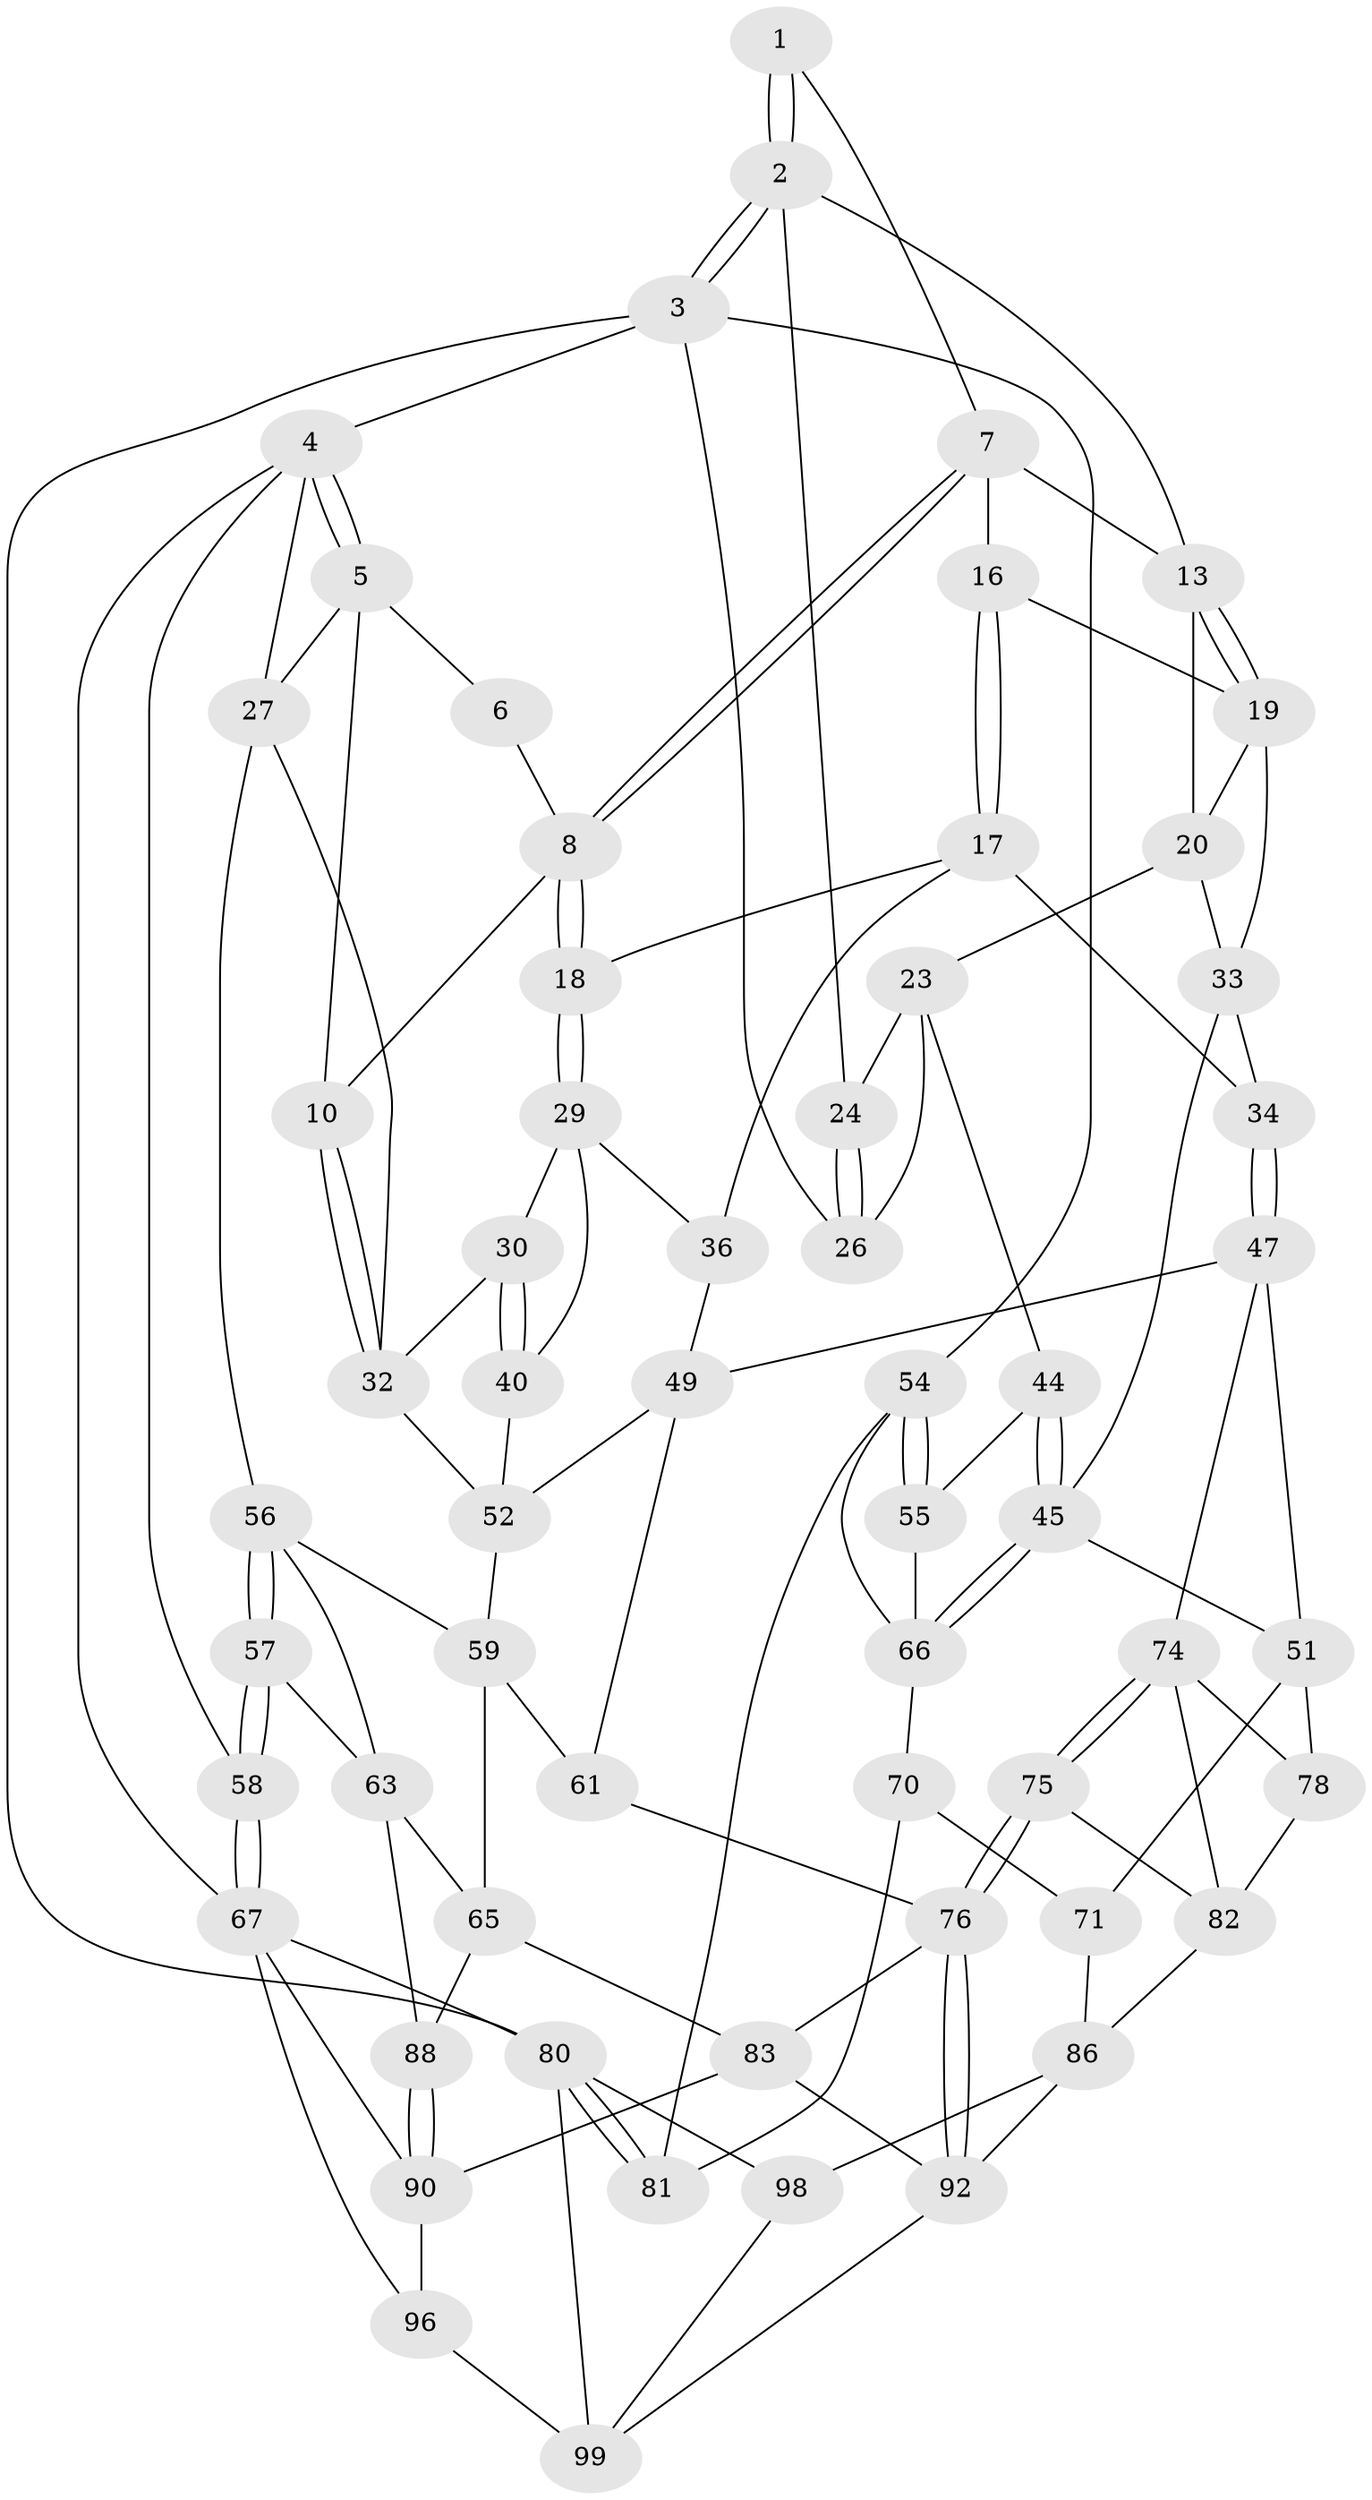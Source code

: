 // original degree distribution, {3: 0.02, 5: 0.6, 6: 0.18, 4: 0.2}
// Generated by graph-tools (version 1.1) at 2025/11/02/27/25 16:11:51]
// undirected, 60 vertices, 132 edges
graph export_dot {
graph [start="1"]
  node [color=gray90,style=filled];
  1 [pos="+0.370995128953413+0"];
  2 [pos="+0.8375410738861406+0",super="+15"];
  3 [pos="+1+0",super="+25"];
  4 [pos="+0+0",super="+28"];
  5 [pos="+0.009487053083014977+0",super="+11"];
  6 [pos="+0.19413667192790438+0"];
  7 [pos="+0.3961237552141679+0",super="+12"];
  8 [pos="+0.2790994507330794+0.11420601501376881",super="+9"];
  10 [pos="+0.1628501007995602+0.13420312624159164"];
  13 [pos="+0.48915586591364957+0.03672056725625139",super="+14"];
  16 [pos="+0.3796738300628683+0.11200520306933769"];
  17 [pos="+0.3786955869346195+0.114489351226679",super="+35"];
  18 [pos="+0.28034982295505595+0.11535426341467826"];
  19 [pos="+0.49652153253484616+0.09141804032037139",super="+21"];
  20 [pos="+0.57351072518506+0.09525136811712188",super="+22"];
  23 [pos="+0.7768967681589721+0.06179787145016743",super="+43"];
  24 [pos="+0.7890374774825534+0"];
  26 [pos="+1+0.161814213889997"];
  27 [pos="+0.026738987324204294+0.13833162690052542",super="+39"];
  29 [pos="+0.28063024763016636+0.16487894300745506",super="+37"];
  30 [pos="+0.24811851149953087+0.1864732373066681",super="+31"];
  32 [pos="+0.1612744989754458+0.18055879063878244",super="+38"];
  33 [pos="+0.5202438821731731+0.16124859059351407",super="+42"];
  34 [pos="+0.4543005971258678+0.18617566216192163"];
  36 [pos="+0.3683933301183799+0.21280599146084941"];
  40 [pos="+0.277253699138531+0.24993200257536255",super="+41"];
  44 [pos="+0.8956076300828731+0.29059228129174947"];
  45 [pos="+0.8177829125578053+0.3403626196219215",super="+46"];
  47 [pos="+0.4763290439850702+0.39552226515850675",super="+48"];
  49 [pos="+0.40032736968764193+0.3971816684774748",super="+50"];
  51 [pos="+0.6538783708137453+0.33666920106210757",super="+72"];
  52 [pos="+0.23873584619933136+0.309519795034369",super="+53"];
  54 [pos="+1+0.3257101022124237",super="+73"];
  55 [pos="+0.9921905915075372+0.31405573594796615"];
  56 [pos="+0.04532711192071766+0.2953132165172986",super="+60"];
  57 [pos="+0+0.4452439652498274"];
  58 [pos="+0+0.4573535336841432"];
  59 [pos="+0.222483916318071+0.32470879472763386",super="+62"];
  61 [pos="+0.34269861436296173+0.44791072677003063"];
  63 [pos="+0.11542053103278645+0.4406347055834793",super="+64"];
  65 [pos="+0.23366118448081796+0.5106408522159176",super="+84"];
  66 [pos="+0.878218594300905+0.45454497827955664",super="+69"];
  67 [pos="+0+0.47307327196363064",super="+68"];
  70 [pos="+0.8173405054364028+0.5575525473094061",super="+89"];
  71 [pos="+0.7191486649754996+0.5024280540895482",super="+85"];
  74 [pos="+0.46275241818428947+0.4332488522861611",super="+79"];
  75 [pos="+0.4377893188690157+0.6223783212860042"];
  76 [pos="+0.3830954683042306+0.6595905577679663",super="+77"];
  78 [pos="+0.6499063160886773+0.5396184190869886"];
  80 [pos="+1+1",super="+97"];
  81 [pos="+1+1"];
  82 [pos="+0.5561717864177312+0.6504028748941082",super="+87"];
  83 [pos="+0.3256594573222747+0.6717895467593842",super="+94"];
  86 [pos="+0.6228096323566318+0.7220502440887107",super="+91"];
  88 [pos="+0.2252934285370581+0.6659193619153115"];
  90 [pos="+0.17096042798960145+0.7306381381255433",super="+95"];
  92 [pos="+0.4589724520907544+0.769639931389656",super="+93"];
  96 [pos="+0+1"];
  98 [pos="+0.5256494399912587+0.854398066400294"];
  99 [pos="+0.3826495031894925+0.9658359144876811",super="+100"];
  1 -- 2;
  1 -- 2;
  1 -- 7;
  2 -- 3;
  2 -- 3;
  2 -- 24;
  2 -- 13;
  3 -- 4;
  3 -- 80;
  3 -- 26;
  3 -- 54;
  4 -- 5;
  4 -- 5;
  4 -- 67;
  4 -- 58;
  4 -- 27;
  5 -- 6;
  5 -- 10;
  5 -- 27;
  6 -- 8;
  7 -- 8;
  7 -- 8;
  7 -- 16;
  7 -- 13;
  8 -- 18;
  8 -- 18;
  8 -- 10;
  10 -- 32;
  10 -- 32;
  13 -- 19;
  13 -- 19;
  13 -- 20;
  16 -- 17;
  16 -- 17;
  16 -- 19;
  17 -- 18;
  17 -- 34;
  17 -- 36;
  18 -- 29;
  18 -- 29;
  19 -- 33;
  19 -- 20;
  20 -- 33;
  20 -- 23;
  23 -- 24;
  23 -- 26;
  23 -- 44;
  24 -- 26;
  24 -- 26;
  27 -- 32;
  27 -- 56;
  29 -- 30;
  29 -- 40;
  29 -- 36;
  30 -- 40 [weight=2];
  30 -- 40;
  30 -- 32;
  32 -- 52;
  33 -- 34;
  33 -- 45;
  34 -- 47;
  34 -- 47;
  36 -- 49;
  40 -- 52;
  44 -- 45;
  44 -- 45;
  44 -- 55;
  45 -- 66;
  45 -- 66;
  45 -- 51;
  47 -- 51;
  47 -- 49;
  47 -- 74;
  49 -- 61;
  49 -- 52;
  51 -- 78;
  51 -- 71;
  52 -- 59;
  54 -- 55;
  54 -- 55;
  54 -- 81;
  54 -- 66;
  55 -- 66;
  56 -- 57;
  56 -- 57;
  56 -- 59;
  56 -- 63;
  57 -- 58;
  57 -- 58;
  57 -- 63;
  58 -- 67;
  58 -- 67;
  59 -- 65;
  59 -- 61;
  61 -- 76;
  63 -- 65;
  63 -- 88;
  65 -- 88;
  65 -- 83;
  66 -- 70;
  67 -- 90;
  67 -- 96;
  67 -- 80;
  70 -- 71 [weight=2];
  70 -- 81;
  71 -- 86;
  74 -- 75;
  74 -- 75;
  74 -- 82;
  74 -- 78;
  75 -- 76;
  75 -- 76;
  75 -- 82;
  76 -- 92;
  76 -- 92;
  76 -- 83;
  78 -- 82;
  80 -- 81;
  80 -- 81;
  80 -- 98;
  80 -- 99;
  82 -- 86;
  83 -- 90;
  83 -- 92;
  86 -- 98;
  86 -- 92;
  88 -- 90;
  88 -- 90;
  90 -- 96;
  92 -- 99;
  96 -- 99;
  98 -- 99;
}
